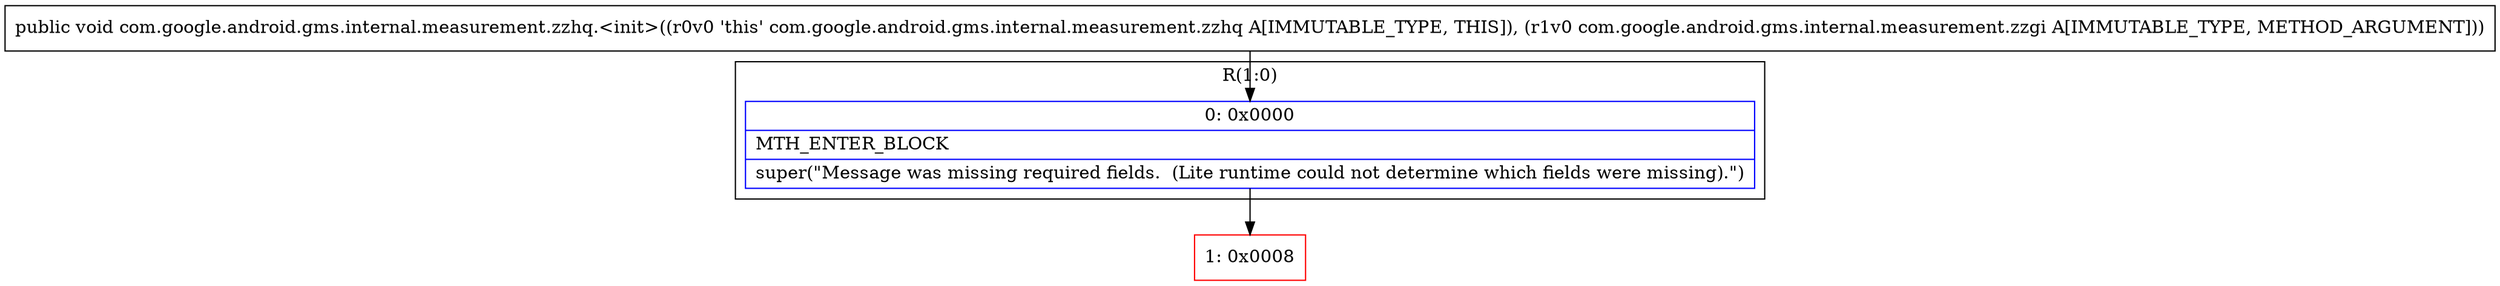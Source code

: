 digraph "CFG forcom.google.android.gms.internal.measurement.zzhq.\<init\>(Lcom\/google\/android\/gms\/internal\/measurement\/zzgi;)V" {
subgraph cluster_Region_671793158 {
label = "R(1:0)";
node [shape=record,color=blue];
Node_0 [shape=record,label="{0\:\ 0x0000|MTH_ENTER_BLOCK\l|super(\"Message was missing required fields.  (Lite runtime could not determine which fields were missing).\")\l}"];
}
Node_1 [shape=record,color=red,label="{1\:\ 0x0008}"];
MethodNode[shape=record,label="{public void com.google.android.gms.internal.measurement.zzhq.\<init\>((r0v0 'this' com.google.android.gms.internal.measurement.zzhq A[IMMUTABLE_TYPE, THIS]), (r1v0 com.google.android.gms.internal.measurement.zzgi A[IMMUTABLE_TYPE, METHOD_ARGUMENT])) }"];
MethodNode -> Node_0;
Node_0 -> Node_1;
}

